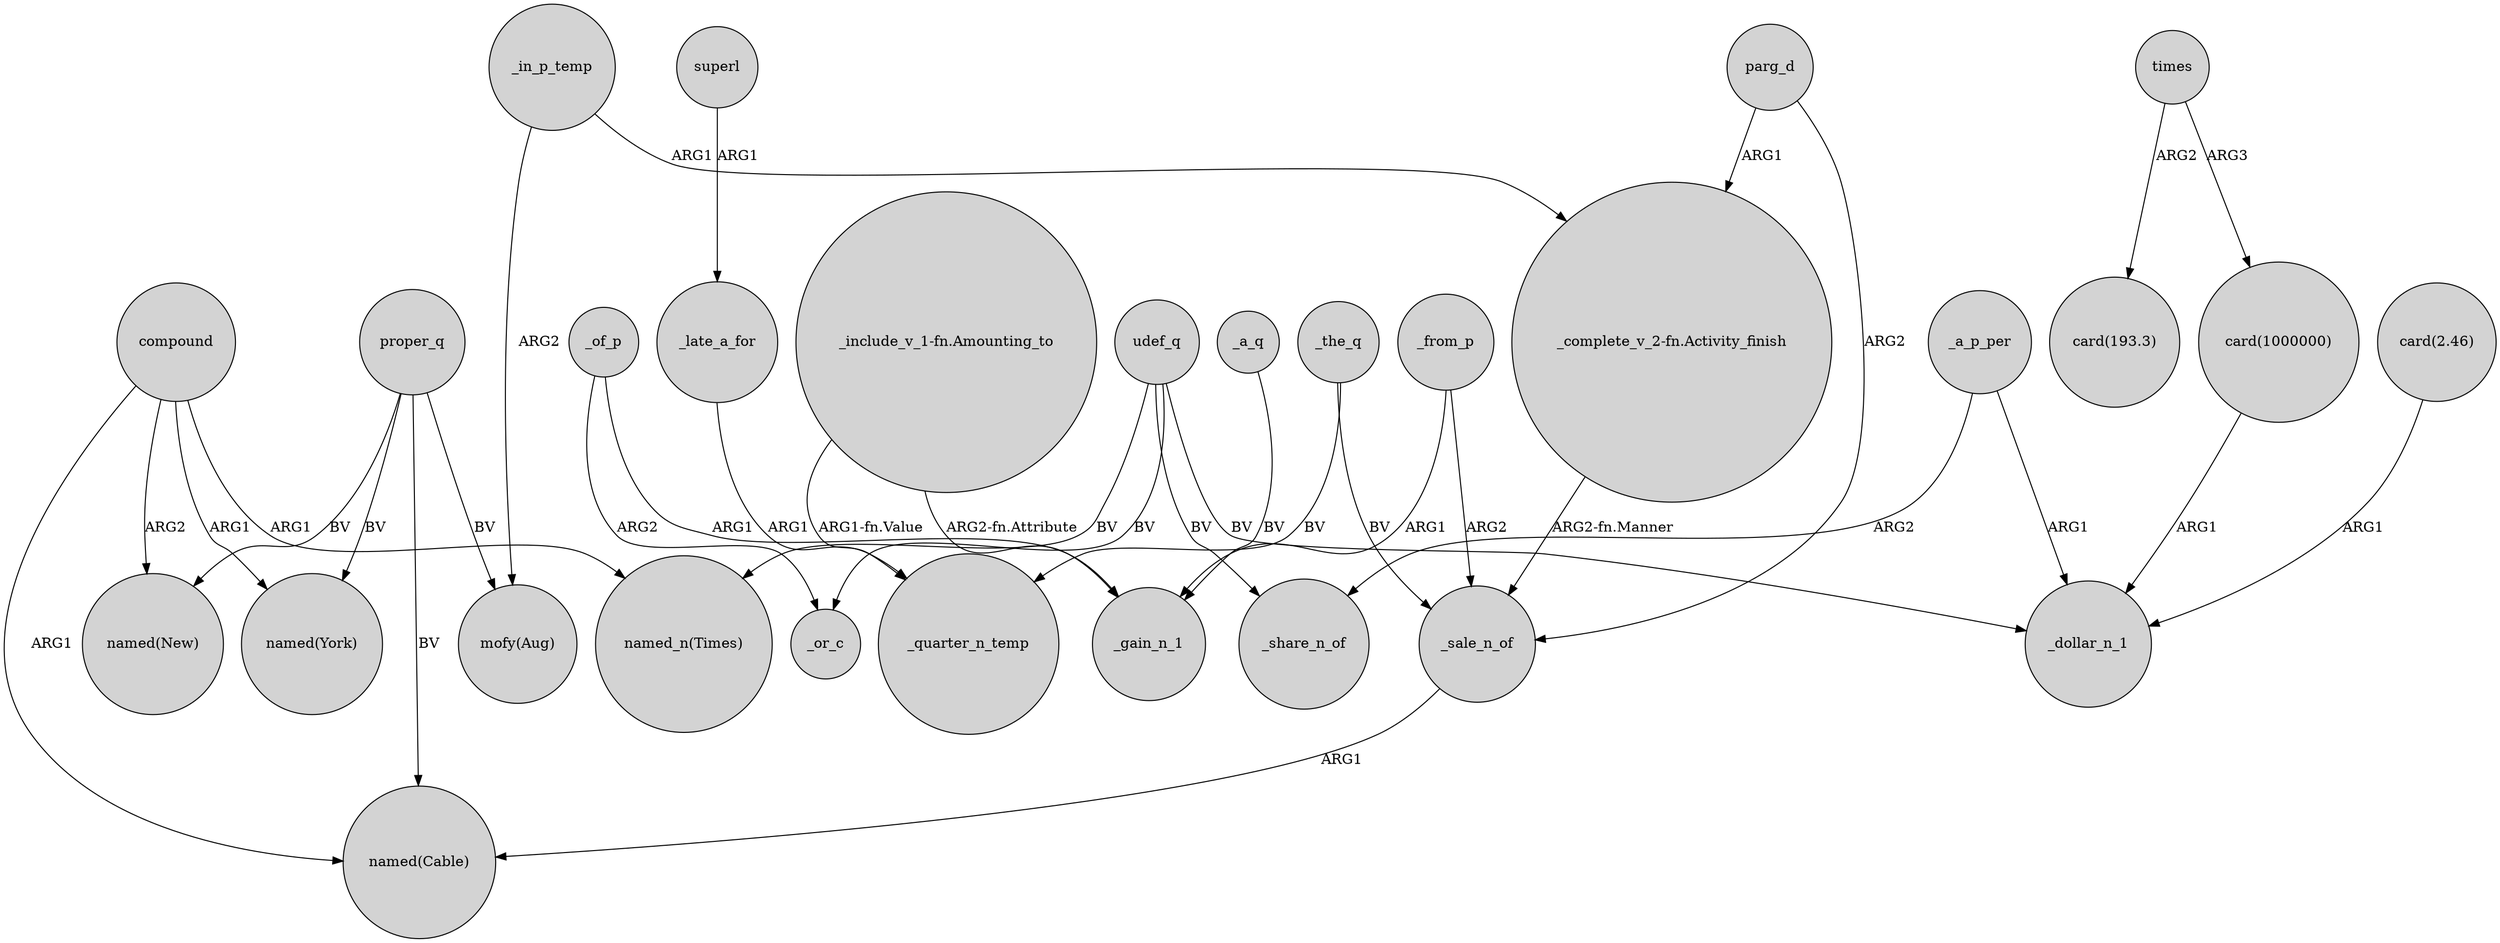 digraph {
	node [shape=circle style=filled]
	compound -> "named_n(Times)" [label=ARG1]
	_late_a_for -> _quarter_n_temp [label=ARG1]
	_in_p_temp -> "mofy(Aug)" [label=ARG2]
	compound -> "named(New)" [label=ARG2]
	proper_q -> "named(New)" [label=BV]
	_the_q -> _quarter_n_temp [label=BV]
	superl -> _late_a_for [label=ARG1]
	"_include_v_1-fn.Amounting_to" -> _quarter_n_temp [label="ARG1-fn.Value"]
	times -> "card(1000000)" [label=ARG3]
	proper_q -> "mofy(Aug)" [label=BV]
	compound -> "named(Cable)" [label=ARG1]
	"_include_v_1-fn.Amounting_to" -> _gain_n_1 [label="ARG2-fn.Attribute"]
	times -> "card(193.3)" [label=ARG2]
	_of_p -> _gain_n_1 [label=ARG1]
	proper_q -> "named(York)" [label=BV]
	udef_q -> _or_c [label=BV]
	_from_p -> _sale_n_of [label=ARG2]
	_in_p_temp -> "_complete_v_2-fn.Activity_finish" [label=ARG1]
	parg_d -> _sale_n_of [label=ARG2]
	parg_d -> "_complete_v_2-fn.Activity_finish" [label=ARG1]
	_a_p_per -> _share_n_of [label=ARG2]
	udef_q -> _share_n_of [label=BV]
	"_complete_v_2-fn.Activity_finish" -> _sale_n_of [label="ARG2-fn.Manner"]
	udef_q -> _dollar_n_1 [label=BV]
	_a_q -> _gain_n_1 [label=BV]
	udef_q -> "named_n(Times)" [label=BV]
	"card(1000000)" -> _dollar_n_1 [label=ARG1]
	_sale_n_of -> "named(Cable)" [label=ARG1]
	_a_p_per -> _dollar_n_1 [label=ARG1]
	proper_q -> "named(Cable)" [label=BV]
	_of_p -> _or_c [label=ARG2]
	compound -> "named(York)" [label=ARG1]
	_from_p -> _gain_n_1 [label=ARG1]
	_the_q -> _sale_n_of [label=BV]
	"card(2.46)" -> _dollar_n_1 [label=ARG1]
}

